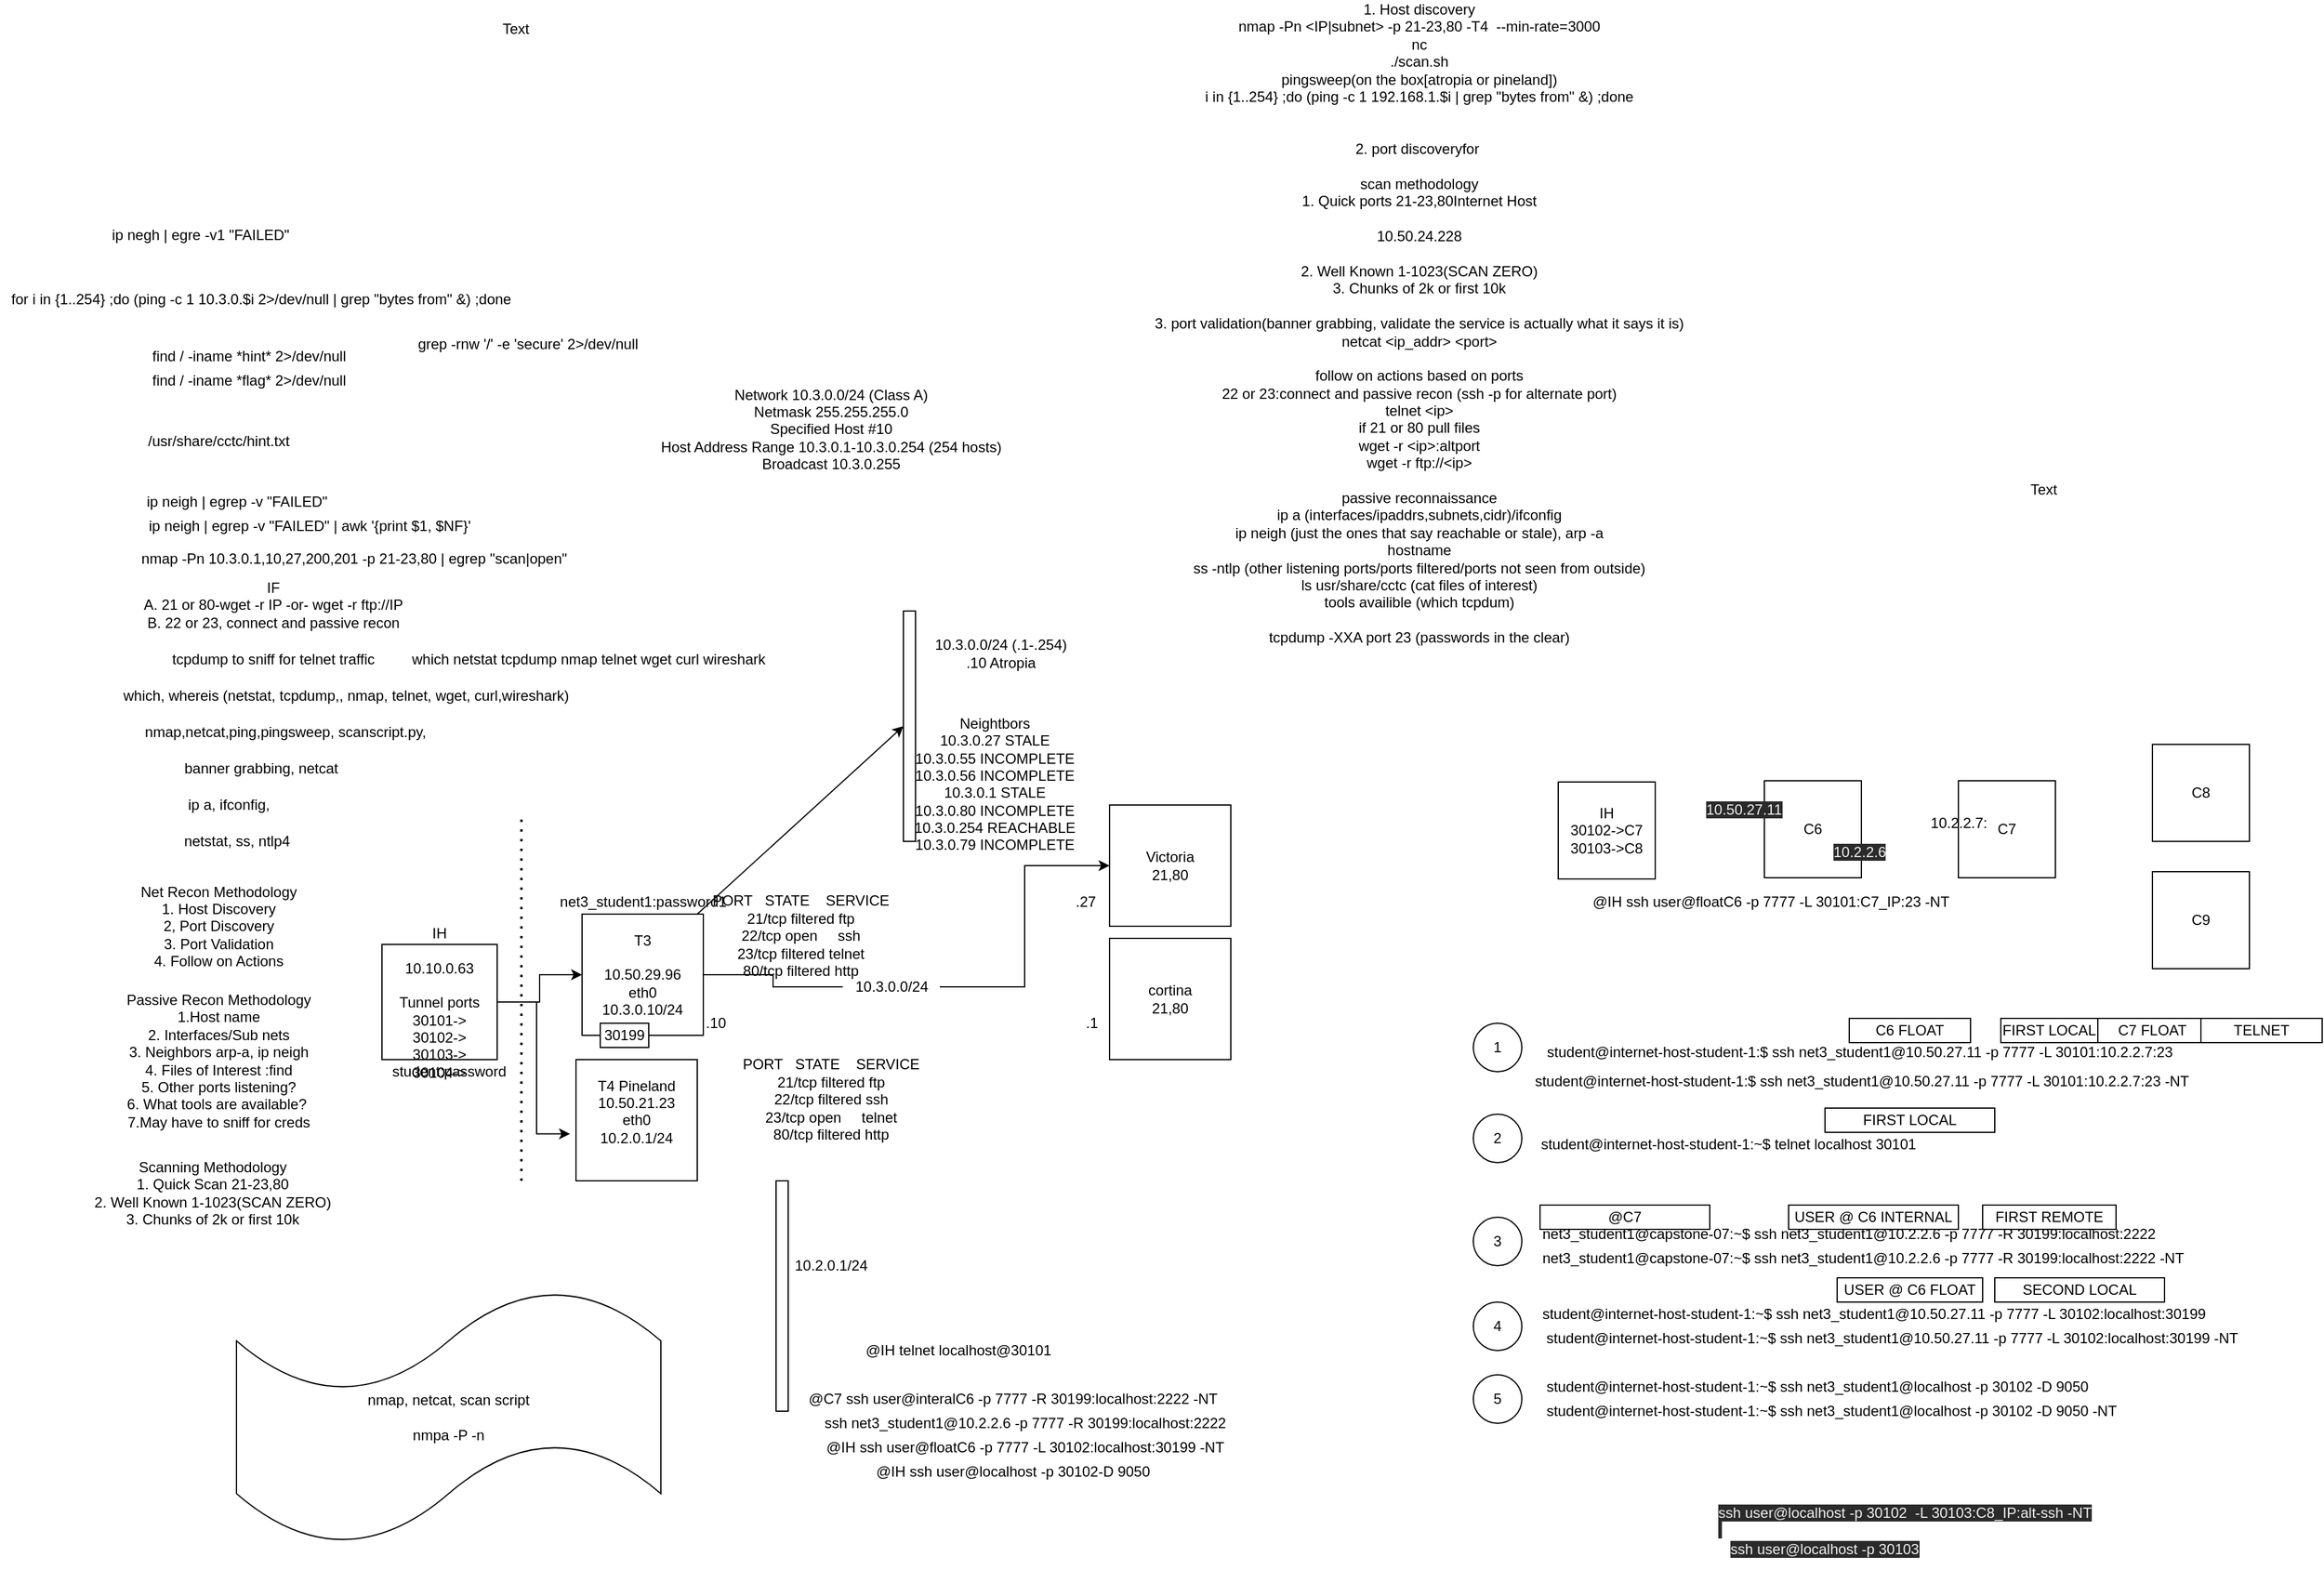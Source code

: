 <mxfile version="20.0.3" type="device"><diagram id="bmUHw3nKMOYOGMbd3wT-" name="Page-1"><mxGraphModel dx="2594" dy="1933" grid="1" gridSize="10" guides="1" tooltips="1" connect="1" arrows="1" fold="1" page="0" pageScale="1" pageWidth="1100" pageHeight="1700" math="0" shadow="0"><root><mxCell id="0"/><mxCell id="1" parent="0"/><mxCell id="QZCr-iYlZ5OCW11AAooJ-4" value="" style="edgeStyle=orthogonalEdgeStyle;rounded=0;orthogonalLoop=1;jettySize=auto;html=1;" parent="1" source="QZCr-iYlZ5OCW11AAooJ-2" target="QZCr-iYlZ5OCW11AAooJ-3" edge="1"><mxGeometry relative="1" as="geometry"/></mxCell><mxCell id="QZCr-iYlZ5OCW11AAooJ-13" style="edgeStyle=orthogonalEdgeStyle;rounded=0;orthogonalLoop=1;jettySize=auto;html=1;entryX=-0.05;entryY=0.613;entryDx=0;entryDy=0;entryPerimeter=0;" parent="1" source="QZCr-iYlZ5OCW11AAooJ-2" target="QZCr-iYlZ5OCW11AAooJ-9" edge="1"><mxGeometry relative="1" as="geometry"/></mxCell><mxCell id="QZCr-iYlZ5OCW11AAooJ-2" value="IH&lt;br&gt;&lt;br&gt;10.10.0.63&lt;br&gt;&lt;br&gt;Tunnel ports&lt;br&gt;30101-&amp;gt;&lt;br&gt;30102-&amp;gt;&lt;br&gt;30103-&amp;gt;&lt;br&gt;30104-&amp;gt;&lt;br&gt;" style="whiteSpace=wrap;html=1;aspect=fixed;" parent="1" vertex="1"><mxGeometry x="-630" y="-205" width="95" height="95" as="geometry"/></mxCell><mxCell id="QZCr-iYlZ5OCW11AAooJ-47" value="" style="edgeStyle=orthogonalEdgeStyle;rounded=0;orthogonalLoop=1;jettySize=auto;html=1;entryX=0;entryY=0.5;entryDx=0;entryDy=0;startArrow=none;" parent="1" source="QZCr-iYlZ5OCW11AAooJ-62" target="QZCr-iYlZ5OCW11AAooJ-44" edge="1"><mxGeometry relative="1" as="geometry"/></mxCell><mxCell id="QZCr-iYlZ5OCW11AAooJ-3" value="T3&lt;br&gt;&lt;br&gt;10.50.29.96&lt;br&gt;eth0&lt;br&gt;10.3.0.10/24" style="whiteSpace=wrap;html=1;aspect=fixed;" parent="1" vertex="1"><mxGeometry x="-465" y="-230" width="100" height="100" as="geometry"/></mxCell><mxCell id="QZCr-iYlZ5OCW11AAooJ-9" value="T4 Pineland&lt;br&gt;10.50.21.23&lt;br&gt;eth0&lt;br&gt;&lt;span style=&quot;&quot;&gt;&amp;nbsp;10.2.0.1/24&amp;nbsp;&lt;/span&gt;&lt;br&gt;&lt;span style=&quot;color: rgba(0, 0, 0, 0); font-family: monospace; font-size: 0px; text-align: start;&quot;&gt;%3CmxGraphModel%3E%3Croot%3E%3CmxCell%20id%3D%220%22%2F%3E%3CmxCell%20id%3D%221%22%20parent%3D%220%22%2F%3E%3CmxCell%20id%3D%222%22%20value%3D%22%22%20style%3D%22rounded%3D0%3BwhiteSpace%3Dwrap%3Bhtml%3D1%3Brotation%3D-90%3B%22%20vertex%3D%221%22%20parent%3D%221%22%3E%3CmxGeometry%20x%3D%22-290%22%20y%3D%22-390%22%20width%3D%22190%22%20height%3D%2210%22%20as%3D%22geometry%22%2F%3E%3C%2FmxCell%3E%3C%2Froot%3E%3C%2FmxGraphModel%3E&lt;/span&gt;" style="whiteSpace=wrap;html=1;aspect=fixed;" parent="1" vertex="1"><mxGeometry x="-470" y="-110" width="100" height="100" as="geometry"/></mxCell><mxCell id="QZCr-iYlZ5OCW11AAooJ-14" value="student:password" style="text;html=1;align=center;verticalAlign=middle;resizable=0;points=[];autosize=1;strokeColor=none;fillColor=none;" parent="1" vertex="1"><mxGeometry x="-630" y="-110" width="110" height="20" as="geometry"/></mxCell><mxCell id="QZCr-iYlZ5OCW11AAooJ-15" value="net3_student1:password1" style="text;html=1;align=center;verticalAlign=middle;resizable=0;points=[];autosize=1;strokeColor=none;fillColor=none;" parent="1" vertex="1"><mxGeometry x="-490" y="-250" width="150" height="20" as="geometry"/></mxCell><mxCell id="QZCr-iYlZ5OCW11AAooJ-16" value="" style="endArrow=none;dashed=1;html=1;dashPattern=1 3;strokeWidth=2;rounded=0;" parent="1" edge="1"><mxGeometry width="50" height="50" relative="1" as="geometry"><mxPoint x="-515" y="-10" as="sourcePoint"/><mxPoint x="-515" y="-310" as="targetPoint"/></mxGeometry></mxCell><mxCell id="QZCr-iYlZ5OCW11AAooJ-17" value="Net Recon Methodology&lt;br&gt;1. Host Discovery&lt;br&gt;2, Port Discovery&lt;br&gt;3. Port Validation&lt;br&gt;4. Follow on Actions" style="text;html=1;align=center;verticalAlign=middle;resizable=0;points=[];autosize=1;strokeColor=none;fillColor=none;rotation=0;" parent="1" vertex="1"><mxGeometry x="-835" y="-260" width="140" height="80" as="geometry"/></mxCell><mxCell id="QZCr-iYlZ5OCW11AAooJ-18" value="nmap,netcat,ping,pingsweep, scanscript.py," style="text;html=1;align=center;verticalAlign=middle;resizable=0;points=[];autosize=1;strokeColor=none;fillColor=none;" parent="1" vertex="1"><mxGeometry x="-835" y="-390" width="250" height="20" as="geometry"/></mxCell><mxCell id="QZCr-iYlZ5OCW11AAooJ-20" value="banner grabbing, netcat" style="text;html=1;align=center;verticalAlign=middle;resizable=0;points=[];autosize=1;strokeColor=none;fillColor=none;" parent="1" vertex="1"><mxGeometry x="-800" y="-360" width="140" height="20" as="geometry"/></mxCell><mxCell id="QZCr-iYlZ5OCW11AAooJ-21" value="IF&lt;br&gt;A. 21 or 80-wget -r IP -or- wget -r ftp://IP&lt;br&gt;B. 22 or 23, connect and passive recon" style="text;html=1;align=center;verticalAlign=middle;resizable=0;points=[];autosize=1;strokeColor=none;fillColor=none;" parent="1" vertex="1"><mxGeometry x="-835" y="-510" width="230" height="50" as="geometry"/></mxCell><mxCell id="QZCr-iYlZ5OCW11AAooJ-22" value="Passive Recon Methodology&lt;br&gt;1.Host name&lt;br&gt;2. Interfaces/Sub nets&lt;br&gt;3. Neighbors arp-a, ip neigh&lt;br&gt;4. Files of Interest :find&lt;br&gt;5. Other ports listening?&lt;br&gt;6. What tools are available?&amp;nbsp;&lt;br&gt;7.May have to sniff for creds" style="text;html=1;align=center;verticalAlign=middle;resizable=0;points=[];autosize=1;strokeColor=none;fillColor=none;" parent="1" vertex="1"><mxGeometry x="-850" y="-169" width="170" height="120" as="geometry"/></mxCell><mxCell id="QZCr-iYlZ5OCW11AAooJ-23" value="ip a, ifconfig,&amp;nbsp;" style="text;html=1;align=center;verticalAlign=middle;resizable=0;points=[];autosize=1;strokeColor=none;fillColor=none;" parent="1" vertex="1"><mxGeometry x="-800" y="-330" width="90" height="20" as="geometry"/></mxCell><mxCell id="QZCr-iYlZ5OCW11AAooJ-24" value="netstat, ss, ntlp4" style="text;html=1;align=center;verticalAlign=middle;resizable=0;points=[];autosize=1;strokeColor=none;fillColor=none;" parent="1" vertex="1"><mxGeometry x="-800" y="-300" width="100" height="20" as="geometry"/></mxCell><mxCell id="QZCr-iYlZ5OCW11AAooJ-25" value="which, whereis (netstat, tcpdump,, nmap, telnet, wget, curl,wireshark)" style="text;html=1;align=center;verticalAlign=middle;resizable=0;points=[];autosize=1;strokeColor=none;fillColor=none;" parent="1" vertex="1"><mxGeometry x="-850" y="-420" width="380" height="20" as="geometry"/></mxCell><mxCell id="QZCr-iYlZ5OCW11AAooJ-26" value="tcpdump to sniff for telnet traffic" style="text;html=1;align=center;verticalAlign=middle;resizable=0;points=[];autosize=1;strokeColor=none;fillColor=none;" parent="1" vertex="1"><mxGeometry x="-810" y="-450" width="180" height="20" as="geometry"/></mxCell><mxCell id="QZCr-iYlZ5OCW11AAooJ-27" value="Scanning Methodology&lt;br&gt;1. Quick Scan 21-23,80&lt;br&gt;2. Well Known 1-1023(SCAN ZERO)&lt;br&gt;3. Chunks of 2k or first 10k" style="text;html=1;align=center;verticalAlign=middle;resizable=0;points=[];autosize=1;strokeColor=none;fillColor=none;" parent="1" vertex="1"><mxGeometry x="-875" y="-30" width="210" height="60" as="geometry"/></mxCell><mxCell id="QZCr-iYlZ5OCW11AAooJ-28" value="Text" style="text;html=1;align=center;verticalAlign=middle;resizable=0;points=[];autosize=1;strokeColor=none;fillColor=none;" parent="1" vertex="1"><mxGeometry x="720" y="-590" width="40" height="20" as="geometry"/></mxCell><mxCell id="QZCr-iYlZ5OCW11AAooJ-29" value="&lt;div&gt;PORT&amp;nbsp; &amp;nbsp;STATE&amp;nbsp; &amp;nbsp; SERVICE&lt;/div&gt;&lt;div&gt;21/tcp filtered ftp&lt;/div&gt;&lt;div&gt;22/tcp open&amp;nbsp; &amp;nbsp; &amp;nbsp;ssh&lt;/div&gt;&lt;div&gt;23/tcp filtered telnet&lt;/div&gt;&lt;div&gt;80/tcp filtered http&lt;/div&gt;&lt;div&gt;&lt;br&gt;&lt;/div&gt;" style="text;html=1;align=center;verticalAlign=middle;resizable=0;points=[];autosize=1;strokeColor=none;fillColor=none;" parent="1" vertex="1"><mxGeometry x="-365" y="-250" width="160" height="90" as="geometry"/></mxCell><mxCell id="QZCr-iYlZ5OCW11AAooJ-30" value="&lt;div&gt;PORT&amp;nbsp; &amp;nbsp;STATE&amp;nbsp; &amp;nbsp; SERVICE&lt;/div&gt;&lt;div&gt;21/tcp filtered ftp&lt;/div&gt;&lt;div&gt;22/tcp filtered ssh&lt;/div&gt;&lt;div&gt;23/tcp open&amp;nbsp; &amp;nbsp; &amp;nbsp;telnet&lt;/div&gt;&lt;div&gt;80/tcp filtered http&lt;/div&gt;&lt;div&gt;&lt;br&gt;&lt;/div&gt;" style="text;html=1;align=center;verticalAlign=middle;resizable=0;points=[];autosize=1;strokeColor=none;fillColor=none;" parent="1" vertex="1"><mxGeometry x="-340" y="-115" width="160" height="90" as="geometry"/></mxCell><mxCell id="QZCr-iYlZ5OCW11AAooJ-31" value="&lt;div&gt;Network&lt;span style=&quot;&quot;&gt;&#9;&lt;/span&gt;10.3.0.0/24 (Class A)&lt;/div&gt;&lt;div&gt;Netmask&lt;span style=&quot;&quot;&gt;&#9;&lt;/span&gt;255.255.255.0&lt;/div&gt;&lt;div&gt;Specified&lt;span style=&quot;&quot;&gt;&#9;&lt;/span&gt;Host #10&lt;/div&gt;&lt;div&gt;Host Address Range&lt;span style=&quot;&quot;&gt;&#9;&lt;/span&gt;10.3.0.1-10.3.0.254 (254 hosts)&lt;/div&gt;&lt;div&gt;Broadcast&lt;span style=&quot;&quot;&gt;&#9;&lt;/span&gt;10.3.0.255&lt;/div&gt;" style="text;html=1;align=center;verticalAlign=middle;resizable=0;points=[];autosize=1;strokeColor=none;fillColor=none;" parent="1" vertex="1"><mxGeometry x="-410" y="-670" width="300" height="80" as="geometry"/></mxCell><mxCell id="QZCr-iYlZ5OCW11AAooJ-32" value="10.3.0.0/24 (.1-.254)&lt;br&gt;.10 Atropia" style="text;html=1;align=center;verticalAlign=middle;resizable=0;points=[];autosize=1;strokeColor=none;fillColor=none;" parent="1" vertex="1"><mxGeometry x="-180" y="-460" width="120" height="30" as="geometry"/></mxCell><mxCell id="QZCr-iYlZ5OCW11AAooJ-33" value="" style="rounded=0;whiteSpace=wrap;html=1;rotation=-90;" parent="1" vertex="1"><mxGeometry x="-290" y="-390" width="190" height="10" as="geometry"/></mxCell><mxCell id="QZCr-iYlZ5OCW11AAooJ-35" value="" style="endArrow=classic;html=1;rounded=0;entryX=0.5;entryY=0;entryDx=0;entryDy=0;" parent="1" target="QZCr-iYlZ5OCW11AAooJ-33" edge="1"><mxGeometry width="50" height="50" relative="1" as="geometry"><mxPoint x="-370" y="-230" as="sourcePoint"/><mxPoint x="-320" y="-280" as="targetPoint"/></mxGeometry></mxCell><mxCell id="QZCr-iYlZ5OCW11AAooJ-36" value="ip neigh | egrep -v &quot;FAILED&quot;" style="text;html=1;align=center;verticalAlign=middle;resizable=0;points=[];autosize=1;strokeColor=none;fillColor=none;" parent="1" vertex="1"><mxGeometry x="-830" y="-580" width="160" height="20" as="geometry"/></mxCell><mxCell id="QZCr-iYlZ5OCW11AAooJ-37" value="ip neigh | egrep -v &quot;FAILED&quot; | awk '{print $1, $NF}'" style="text;html=1;align=center;verticalAlign=middle;resizable=0;points=[];autosize=1;strokeColor=none;fillColor=none;" parent="1" vertex="1"><mxGeometry x="-830" y="-560" width="280" height="20" as="geometry"/></mxCell><mxCell id="QZCr-iYlZ5OCW11AAooJ-38" value="&lt;div&gt;Neightbors&lt;/div&gt;&lt;div&gt;10.3.0.27 STALE&lt;/div&gt;&lt;div&gt;10.3.0.55 INCOMPLETE&lt;/div&gt;&lt;div&gt;10.3.0.56 INCOMPLETE&lt;/div&gt;&lt;div&gt;10.3.0.1 STALE&lt;/div&gt;&lt;div&gt;10.3.0.80 INCOMPLETE&lt;/div&gt;&lt;div&gt;10.3.0.254 REACHABLE&lt;/div&gt;&lt;div&gt;10.3.0.79 INCOMPLETE&lt;/div&gt;&lt;div&gt;&lt;br&gt;&lt;/div&gt;" style="text;html=1;align=center;verticalAlign=middle;resizable=0;points=[];autosize=1;strokeColor=none;fillColor=none;" parent="1" vertex="1"><mxGeometry x="-200" y="-395" width="150" height="130" as="geometry"/></mxCell><mxCell id="QZCr-iYlZ5OCW11AAooJ-39" value="/usr/share/cctc/hint.txt" style="text;html=1;align=center;verticalAlign=middle;resizable=0;points=[];autosize=1;strokeColor=none;fillColor=none;" parent="1" vertex="1"><mxGeometry x="-830" y="-630" width="130" height="20" as="geometry"/></mxCell><mxCell id="QZCr-iYlZ5OCW11AAooJ-40" value="find / -iname *hint* 2&amp;gt;/dev/null" style="text;html=1;align=center;verticalAlign=middle;resizable=0;points=[];autosize=1;strokeColor=none;fillColor=none;" parent="1" vertex="1"><mxGeometry x="-830" y="-700" width="180" height="20" as="geometry"/></mxCell><mxCell id="QZCr-iYlZ5OCW11AAooJ-41" value="find / -iname *flag* 2&amp;gt;/dev/null" style="text;html=1;align=center;verticalAlign=middle;resizable=0;points=[];autosize=1;strokeColor=none;fillColor=none;" parent="1" vertex="1"><mxGeometry x="-830" y="-680" width="180" height="20" as="geometry"/></mxCell><mxCell id="QZCr-iYlZ5OCW11AAooJ-43" value="cortina&lt;br&gt;21,80" style="whiteSpace=wrap;html=1;aspect=fixed;" parent="1" vertex="1"><mxGeometry x="-30" y="-210" width="100" height="100" as="geometry"/></mxCell><mxCell id="QZCr-iYlZ5OCW11AAooJ-44" value="Victoria&lt;br&gt;21,80" style="whiteSpace=wrap;html=1;aspect=fixed;" parent="1" vertex="1"><mxGeometry x="-30" y="-320" width="100" height="100" as="geometry"/></mxCell><mxCell id="QZCr-iYlZ5OCW11AAooJ-52" value="&lt;div&gt;for i in {1..254} ;do (ping -c 1 10.3.0.$i 2&amp;gt;/dev/null | grep &quot;bytes from&quot; &amp;amp;) ;done&lt;/div&gt;&lt;div&gt;&lt;br&gt;&lt;/div&gt;" style="text;html=1;align=center;verticalAlign=middle;resizable=0;points=[];autosize=1;strokeColor=none;fillColor=none;" parent="1" vertex="1"><mxGeometry x="-945" y="-745" width="430" height="30" as="geometry"/></mxCell><mxCell id="QZCr-iYlZ5OCW11AAooJ-53" value="ip negh | egre -v1 &quot;FAILED&quot;" style="text;html=1;align=center;verticalAlign=middle;resizable=0;points=[];autosize=1;strokeColor=none;fillColor=none;" parent="1" vertex="1"><mxGeometry x="-860" y="-800" width="160" height="20" as="geometry"/></mxCell><mxCell id="QZCr-iYlZ5OCW11AAooJ-54" value="&amp;nbsp;nmap -Pn 10.3.0.1,10,27,200,201 -p 21-23,80 | egrep &quot;scan|open&quot;" style="text;html=1;align=center;verticalAlign=middle;resizable=0;points=[];autosize=1;strokeColor=none;fillColor=none;" parent="1" vertex="1"><mxGeometry x="-840" y="-533" width="370" height="20" as="geometry"/></mxCell><mxCell id="QZCr-iYlZ5OCW11AAooJ-55" value=".27" style="text;html=1;align=center;verticalAlign=middle;resizable=0;points=[];autosize=1;strokeColor=none;fillColor=none;" parent="1" vertex="1"><mxGeometry x="-65" y="-250" width="30" height="20" as="geometry"/></mxCell><mxCell id="QZCr-iYlZ5OCW11AAooJ-58" value=".1" style="text;html=1;align=center;verticalAlign=middle;resizable=0;points=[];autosize=1;strokeColor=none;fillColor=none;" parent="1" vertex="1"><mxGeometry x="-60" y="-150" width="30" height="20" as="geometry"/></mxCell><mxCell id="QZCr-iYlZ5OCW11AAooJ-61" value=".10" style="text;html=1;align=center;verticalAlign=middle;resizable=0;points=[];autosize=1;strokeColor=none;fillColor=none;" parent="1" vertex="1"><mxGeometry x="-370" y="-150" width="30" height="20" as="geometry"/></mxCell><mxCell id="QZCr-iYlZ5OCW11AAooJ-62" value="10.3.0.0/24" style="text;html=1;align=center;verticalAlign=middle;resizable=0;points=[];autosize=1;strokeColor=none;fillColor=none;" parent="1" vertex="1"><mxGeometry x="-250" y="-180" width="80" height="20" as="geometry"/></mxCell><mxCell id="QZCr-iYlZ5OCW11AAooJ-63" value="" style="edgeStyle=orthogonalEdgeStyle;rounded=0;orthogonalLoop=1;jettySize=auto;html=1;entryX=0;entryY=0.5;entryDx=0;entryDy=0;endArrow=none;" parent="1" source="QZCr-iYlZ5OCW11AAooJ-3" target="QZCr-iYlZ5OCW11AAooJ-62" edge="1"><mxGeometry relative="1" as="geometry"><mxPoint x="-365" y="-180" as="sourcePoint"/><mxPoint x="-30" y="-270" as="targetPoint"/></mxGeometry></mxCell><mxCell id="QZCr-iYlZ5OCW11AAooJ-65" value="&amp;nbsp;10.2.0.1/24&amp;nbsp;" style="text;html=1;align=center;verticalAlign=middle;resizable=0;points=[];autosize=1;strokeColor=none;fillColor=none;" parent="1" vertex="1"><mxGeometry x="-300" y="50" width="80" height="20" as="geometry"/></mxCell><mxCell id="QZCr-iYlZ5OCW11AAooJ-66" value="" style="rounded=0;whiteSpace=wrap;html=1;rotation=-90;" parent="1" vertex="1"><mxGeometry x="-395" y="80" width="190" height="10" as="geometry"/></mxCell><mxCell id="QZCr-iYlZ5OCW11AAooJ-68" value="30199" style="whiteSpace=wrap;html=1;" parent="1" vertex="1"><mxGeometry x="-450" y="-140" width="40" height="20" as="geometry"/></mxCell><mxCell id="Li02n5UGQ-ap5fkbFxe3-1" value="nmap, netcat, scan script&lt;br&gt;&lt;br&gt;nmpa -P -n" style="shape=tape;whiteSpace=wrap;html=1;" parent="1" vertex="1"><mxGeometry x="-750" y="80" width="350" height="210" as="geometry"/></mxCell><mxCell id="Li02n5UGQ-ap5fkbFxe3-2" value="&lt;div&gt;1. Host discovery&lt;/div&gt;&lt;div&gt;nmap -Pn &amp;lt;IP|subnet&amp;gt; -p 21-23,80 -T4&amp;nbsp; --min-rate=3000&lt;/div&gt;&lt;div&gt;nc&lt;/div&gt;&lt;div&gt;./scan.sh&lt;/div&gt;&lt;div&gt;pingsweep(on the box[atropia or pineland])&lt;/div&gt;&lt;div&gt;i in {1..254} ;do (ping -c 1 192.168.1.$i | grep &quot;bytes from&quot; &amp;amp;) ;done&lt;/div&gt;&lt;div&gt;&lt;br&gt;&lt;/div&gt;&lt;div&gt;&lt;br&gt;&lt;/div&gt;&lt;div&gt;2. port discoveryfor&amp;nbsp;&lt;/div&gt;&lt;div&gt;&lt;br&gt;&lt;/div&gt;&lt;div&gt;scan methodology&lt;/div&gt;&lt;div&gt;1. Quick ports 21-23,80Internet Host&lt;/div&gt;&lt;div&gt;&lt;br&gt;&lt;/div&gt;&lt;div&gt;10.50.24.228&lt;/div&gt;&lt;div&gt;&lt;br&gt;&lt;/div&gt;&lt;div&gt;2. Well Known 1-1023(SCAN ZERO)&lt;/div&gt;&lt;div&gt;3. Chunks of 2k or first 10k&lt;/div&gt;&lt;div&gt;&lt;br&gt;&lt;/div&gt;&lt;div&gt;3. port validation(banner grabbing, validate the service is actually what it says it is)&lt;/div&gt;&lt;div&gt;netcat &amp;lt;ip_addr&amp;gt; &amp;lt;port&amp;gt;&lt;/div&gt;&lt;div&gt;&lt;br&gt;&lt;/div&gt;&lt;div&gt;follow on actions based on ports&lt;/div&gt;&lt;div&gt;22 or 23:connect and passive recon (ssh -p for alternate port)&lt;/div&gt;&lt;div&gt;telnet &amp;lt;ip&amp;gt;&lt;/div&gt;&lt;div&gt;if 21 or 80 pull files&lt;/div&gt;&lt;div&gt;wget -r &amp;lt;ip&amp;gt;:altport&lt;/div&gt;&lt;div&gt;wget -r ftp://&amp;lt;ip&amp;gt;&lt;/div&gt;&lt;div&gt;&lt;br&gt;&lt;/div&gt;&lt;div&gt;passive reconnaissance&lt;/div&gt;&lt;div&gt;ip a (interfaces/ipaddrs,subnets,cidr)/ifconfig&lt;/div&gt;&lt;div&gt;ip neigh (just the ones that say reachable or stale), arp -a&lt;/div&gt;&lt;div&gt;hostname&lt;/div&gt;&lt;div&gt;ss -ntlp (other listening ports/ports filtered/ports not seen from outside)&lt;/div&gt;&lt;div&gt;ls usr/share/cctc (cat files of interest)&lt;/div&gt;&lt;div&gt;tools availible (which tcpdum)&lt;/div&gt;&lt;div&gt;&lt;br&gt;&lt;/div&gt;&lt;div&gt;tcpdump -XXA port 23 (passwords in the clear)&lt;/div&gt;&lt;div&gt;&lt;br&gt;&lt;/div&gt;" style="text;html=1;align=center;verticalAlign=middle;resizable=0;points=[];autosize=1;strokeColor=none;fillColor=none;" parent="1" vertex="1"><mxGeometry y="-980" width="450" height="540" as="geometry"/></mxCell><mxCell id="Li02n5UGQ-ap5fkbFxe3-3" value="which netstat tcpdump nmap telnet wget curl wireshark" style="text;html=1;align=center;verticalAlign=middle;resizable=0;points=[];autosize=1;strokeColor=none;fillColor=none;" parent="1" vertex="1"><mxGeometry x="-615" y="-450" width="310" height="20" as="geometry"/></mxCell><mxCell id="Li02n5UGQ-ap5fkbFxe3-4" value="Text" style="text;html=1;align=center;verticalAlign=middle;resizable=0;points=[];autosize=1;strokeColor=none;fillColor=none;" parent="1" vertex="1"><mxGeometry x="-540" y="-970" width="40" height="20" as="geometry"/></mxCell><mxCell id="Li02n5UGQ-ap5fkbFxe3-5" value="IH&lt;br&gt;30102-&amp;gt;C7&lt;br&gt;30103-&amp;gt;C8" style="whiteSpace=wrap;html=1;aspect=fixed;" parent="1" vertex="1"><mxGeometry x="340" y="-339" width="80" height="80" as="geometry"/></mxCell><mxCell id="Li02n5UGQ-ap5fkbFxe3-6" value="C6" style="whiteSpace=wrap;html=1;aspect=fixed;" parent="1" vertex="1"><mxGeometry x="510" y="-340" width="80" height="80" as="geometry"/></mxCell><mxCell id="Li02n5UGQ-ap5fkbFxe3-7" value="C7" style="whiteSpace=wrap;html=1;aspect=fixed;" parent="1" vertex="1"><mxGeometry x="670" y="-340" width="80" height="80" as="geometry"/></mxCell><mxCell id="Li02n5UGQ-ap5fkbFxe3-8" value="@IH ssh user@floatC6 -p 7777 -L 30101:C7_IP:23 -NT" style="text;html=1;align=center;verticalAlign=middle;resizable=0;points=[];autosize=1;strokeColor=none;fillColor=none;" parent="1" vertex="1"><mxGeometry x="360" y="-250" width="310" height="20" as="geometry"/></mxCell><mxCell id="Li02n5UGQ-ap5fkbFxe3-10" value="@IH telnet localhost@30101" style="text;html=1;align=center;verticalAlign=middle;resizable=0;points=[];autosize=1;strokeColor=none;fillColor=none;" parent="1" vertex="1"><mxGeometry x="-240" y="120" width="170" height="20" as="geometry"/></mxCell><mxCell id="Li02n5UGQ-ap5fkbFxe3-11" value="@C7 ssh user@interalC6 -p 7777 -R 30199:localhost:2222 -NT" style="text;html=1;align=center;verticalAlign=middle;resizable=0;points=[];autosize=1;strokeColor=none;fillColor=none;" parent="1" vertex="1"><mxGeometry x="-285" y="160" width="350" height="20" as="geometry"/></mxCell><mxCell id="Li02n5UGQ-ap5fkbFxe3-12" value="@IH ssh user@floatC6 -p 7777 -L 30102:localhost:30199 -NT" style="text;html=1;align=center;verticalAlign=middle;resizable=0;points=[];autosize=1;strokeColor=none;fillColor=none;" parent="1" vertex="1"><mxGeometry x="-270" y="200" width="340" height="20" as="geometry"/></mxCell><mxCell id="Li02n5UGQ-ap5fkbFxe3-13" value="@IH ssh user@localhost -p 30102-D 9050" style="text;html=1;align=center;verticalAlign=middle;resizable=0;points=[];autosize=1;strokeColor=none;fillColor=none;" parent="1" vertex="1"><mxGeometry x="-230" y="220" width="240" height="20" as="geometry"/></mxCell><mxCell id="Li02n5UGQ-ap5fkbFxe3-14" value="&lt;div&gt;student@internet-host-student-1:$ ssh net3_student1@10.50.27.11 -p 7777 -L 30101:10.2.2.7:23&amp;nbsp;&lt;/div&gt;&lt;div&gt;&lt;br&gt;&lt;/div&gt;" style="text;html=1;align=center;verticalAlign=middle;resizable=0;points=[];autosize=1;strokeColor=none;fillColor=none;" parent="1" vertex="1"><mxGeometry x="325" y="-124" width="530" height="30" as="geometry"/></mxCell><mxCell id="Li02n5UGQ-ap5fkbFxe3-15" value="10.2.2.7:" style="text;html=1;align=center;verticalAlign=middle;resizable=0;points=[];autosize=1;strokeColor=none;fillColor=none;" parent="1" vertex="1"><mxGeometry x="640" y="-315" width="60" height="20" as="geometry"/></mxCell><mxCell id="Li02n5UGQ-ap5fkbFxe3-16" value="&lt;span style=&quot;color: rgb(240, 240, 240); font-family: Helvetica; font-size: 12px; font-style: normal; font-variant-ligatures: normal; font-variant-caps: normal; font-weight: 400; letter-spacing: normal; orphans: 2; text-align: center; text-indent: 0px; text-transform: none; widows: 2; word-spacing: 0px; -webkit-text-stroke-width: 0px; background-color: rgb(42, 42, 42); text-decoration-thickness: initial; text-decoration-style: initial; text-decoration-color: initial; float: none; display: inline !important;&quot;&gt;10.50.27.11&lt;/span&gt;" style="text;whiteSpace=wrap;html=1;" parent="1" vertex="1"><mxGeometry x="460" y="-330" width="90" height="30" as="geometry"/></mxCell><mxCell id="Li02n5UGQ-ap5fkbFxe3-17" value="student@internet-host-student-1:~$ telnet localhost 30101" style="text;html=1;align=center;verticalAlign=middle;resizable=0;points=[];autosize=1;strokeColor=none;fillColor=none;" parent="1" vertex="1"><mxGeometry x="320" y="-50" width="320" height="20" as="geometry"/></mxCell><mxCell id="Li02n5UGQ-ap5fkbFxe3-18" value="ssh net3_student1@10.2.2.6 -p 7777 -R 30199:localhost:2222" style="text;html=1;align=center;verticalAlign=middle;resizable=0;points=[];autosize=1;strokeColor=none;fillColor=none;" parent="1" vertex="1"><mxGeometry x="-275" y="180" width="350" height="20" as="geometry"/></mxCell><mxCell id="Li02n5UGQ-ap5fkbFxe3-19" value="&lt;span style=&quot;color: rgb(240, 240, 240); font-family: Helvetica; font-size: 12px; font-style: normal; font-variant-ligatures: normal; font-variant-caps: normal; font-weight: 400; letter-spacing: normal; orphans: 2; text-align: center; text-indent: 0px; text-transform: none; widows: 2; word-spacing: 0px; -webkit-text-stroke-width: 0px; background-color: rgb(42, 42, 42); text-decoration-thickness: initial; text-decoration-style: initial; text-decoration-color: initial; float: none; display: inline !important;&quot;&gt;10.2.2.6&lt;/span&gt;" style="text;whiteSpace=wrap;html=1;" parent="1" vertex="1"><mxGeometry x="565" y="-295" width="70" height="30" as="geometry"/></mxCell><mxCell id="Li02n5UGQ-ap5fkbFxe3-25" value="C8" style="whiteSpace=wrap;html=1;aspect=fixed;" parent="1" vertex="1"><mxGeometry x="830" y="-370" width="80" height="80" as="geometry"/></mxCell><mxCell id="Li02n5UGQ-ap5fkbFxe3-26" value="C9" style="whiteSpace=wrap;html=1;aspect=fixed;" parent="1" vertex="1"><mxGeometry x="830" y="-265" width="80" height="80" as="geometry"/></mxCell><mxCell id="Li02n5UGQ-ap5fkbFxe3-28" value="&lt;span style=&quot;color: rgb(240, 240, 240); font-family: Helvetica; font-size: 12px; font-style: normal; font-variant-ligatures: normal; font-variant-caps: normal; font-weight: 400; letter-spacing: normal; orphans: 2; text-align: center; text-indent: 0px; text-transform: none; widows: 2; word-spacing: 0px; -webkit-text-stroke-width: 0px; background-color: rgb(42, 42, 42); text-decoration-thickness: initial; text-decoration-style: initial; text-decoration-color: initial; float: none; display: inline !important;&quot;&gt;ssh user@localhost -p 30102&lt;span&gt;&amp;nbsp; -L 30103:C8_IP:alt-ssh -NT&lt;br&gt;&amp;nbsp;&lt;br&gt;&lt;/span&gt;&lt;/span&gt;" style="text;whiteSpace=wrap;html=1;" parent="1" vertex="1"><mxGeometry x="470" y="250" width="410" height="30" as="geometry"/></mxCell><mxCell id="Li02n5UGQ-ap5fkbFxe3-29" value="student@internet-host-student-1:~$ ssh net3_student1@localhost -p 30102 -D 9050 -NT" style="text;html=1;align=center;verticalAlign=middle;resizable=0;points=[];autosize=1;strokeColor=none;fillColor=none;" parent="1" vertex="1"><mxGeometry x="320" y="170" width="490" height="20" as="geometry"/></mxCell><mxCell id="Li02n5UGQ-ap5fkbFxe3-31" value="student@internet-host-student-1:~$ ssh net3_student1@10.50.27.11 -p 7777 -L 30102:localhost:30199" style="text;html=1;align=center;verticalAlign=middle;resizable=0;points=[];autosize=1;strokeColor=none;fillColor=none;" parent="1" vertex="1"><mxGeometry x="320" y="90" width="560" height="20" as="geometry"/></mxCell><mxCell id="Li02n5UGQ-ap5fkbFxe3-32" value="student@internet-host-student-1:~$ ssh net3_student1@localhost -p 30102 -D 9050&amp;nbsp;" style="text;html=1;align=center;verticalAlign=middle;resizable=0;points=[];autosize=1;strokeColor=none;fillColor=none;" parent="1" vertex="1"><mxGeometry x="320" y="150" width="470" height="20" as="geometry"/></mxCell><mxCell id="Li02n5UGQ-ap5fkbFxe3-33" value="student@internet-host-student-1:~$ ssh net3_student1@10.50.27.11 -p 7777 -L 30102:localhost:30199 -NT" style="text;html=1;align=center;verticalAlign=middle;resizable=0;points=[];autosize=1;strokeColor=none;fillColor=none;" parent="1" vertex="1"><mxGeometry x="320" y="110" width="590" height="20" as="geometry"/></mxCell><mxCell id="Li02n5UGQ-ap5fkbFxe3-34" value="USER @ C6 FLOAT" style="whiteSpace=wrap;html=1;" parent="1" vertex="1"><mxGeometry x="570" y="70" width="120" height="20" as="geometry"/></mxCell><mxCell id="Li02n5UGQ-ap5fkbFxe3-36" value="net3_student1@capstone-07:~$ ssh net3_student1@10.2.2.6 -p 7777 -R 30199:localhost:2222" style="text;whiteSpace=wrap;html=1;" parent="1" vertex="1"><mxGeometry x="325" y="20" width="530" height="30" as="geometry"/></mxCell><mxCell id="Li02n5UGQ-ap5fkbFxe3-37" value="@C7" style="whiteSpace=wrap;html=1;" parent="1" vertex="1"><mxGeometry x="325" y="10" width="140" height="20" as="geometry"/></mxCell><mxCell id="Li02n5UGQ-ap5fkbFxe3-38" value="USER @ C6 INTERNAL" style="whiteSpace=wrap;html=1;" parent="1" vertex="1"><mxGeometry x="530" y="10" width="140" height="20" as="geometry"/></mxCell><mxCell id="Li02n5UGQ-ap5fkbFxe3-39" value="net3_student1@capstone-07:~$ ssh net3_student1@10.2.2.6 -p 7777 -R 30199:localhost:2222 -NT" style="text;whiteSpace=wrap;html=1;" parent="1" vertex="1"><mxGeometry x="325" y="40" width="545" height="30" as="geometry"/></mxCell><mxCell id="Li02n5UGQ-ap5fkbFxe3-40" value="FIRST LOCAL" style="whiteSpace=wrap;html=1;" parent="1" vertex="1"><mxGeometry x="560" y="-70" width="140" height="20" as="geometry"/></mxCell><mxCell id="Li02n5UGQ-ap5fkbFxe3-41" value="FIRST REMOTE" style="whiteSpace=wrap;html=1;" parent="1" vertex="1"><mxGeometry x="690" y="10" width="110" height="20" as="geometry"/></mxCell><mxCell id="Li02n5UGQ-ap5fkbFxe3-44" value="2" style="ellipse;whiteSpace=wrap;html=1;" parent="1" vertex="1"><mxGeometry x="270" y="-65" width="40" height="40" as="geometry"/></mxCell><mxCell id="Li02n5UGQ-ap5fkbFxe3-45" value="3&lt;span style=&quot;color: rgba(0, 0, 0, 0); font-family: monospace; font-size: 0px; text-align: start;&quot;&gt;%3CmxGraphModel%3E%3Croot%3E%3CmxCell%20id%3D%220%22%2F%3E%3CmxCell%20id%3D%221%22%20parent%3D%220%22%2F%3E%3CmxCell%20id%3D%222%22%20value%3D%222%22%20style%3D%22ellipse%3BwhiteSpace%3Dwrap%3Bhtml%3D1%3B%22%20vertex%3D%221%22%20parent%3D%221%22%3E%3CmxGeometry%20x%3D%22270%22%20y%3D%22-65%22%20width%3D%2240%22%20height%3D%2240%22%20as%3D%22geometry%22%2F%3E%3C%2FmxCell%3E%3C%2Froot%3E%3C%2FmxGraphModel%3E&lt;/span&gt;" style="ellipse;whiteSpace=wrap;html=1;" parent="1" vertex="1"><mxGeometry x="270" y="20" width="40" height="40" as="geometry"/></mxCell><mxCell id="Li02n5UGQ-ap5fkbFxe3-47" value="4" style="ellipse;whiteSpace=wrap;html=1;" parent="1" vertex="1"><mxGeometry x="270" y="90" width="40" height="40" as="geometry"/></mxCell><mxCell id="Li02n5UGQ-ap5fkbFxe3-49" value="5" style="ellipse;whiteSpace=wrap;html=1;" parent="1" vertex="1"><mxGeometry x="270" y="150" width="40" height="40" as="geometry"/></mxCell><mxCell id="Li02n5UGQ-ap5fkbFxe3-50" value="1" style="ellipse;whiteSpace=wrap;html=1;" parent="1" vertex="1"><mxGeometry x="270" y="-140" width="40" height="40" as="geometry"/></mxCell><mxCell id="Li02n5UGQ-ap5fkbFxe3-51" value="C6 FLOAT" style="whiteSpace=wrap;html=1;" parent="1" vertex="1"><mxGeometry x="580" y="-144" width="100" height="20" as="geometry"/></mxCell><mxCell id="Li02n5UGQ-ap5fkbFxe3-52" value="C7 FLOAT" style="whiteSpace=wrap;html=1;" parent="1" vertex="1"><mxGeometry x="780" y="-144" width="100" height="20" as="geometry"/></mxCell><mxCell id="Li02n5UGQ-ap5fkbFxe3-53" value="FIRST LOCAL" style="whiteSpace=wrap;html=1;" parent="1" vertex="1"><mxGeometry x="705" y="-144" width="80" height="20" as="geometry"/></mxCell><mxCell id="Li02n5UGQ-ap5fkbFxe3-55" value="TELNET" style="whiteSpace=wrap;html=1;" parent="1" vertex="1"><mxGeometry x="870" y="-144" width="100" height="20" as="geometry"/></mxCell><mxCell id="Li02n5UGQ-ap5fkbFxe3-56" value="&lt;div&gt;student@internet-host-student-1:$ ssh net3_student1@10.50.27.11 -p 7777 -L 30101:10.2.2.7:23 -NT&lt;/div&gt;&lt;div&gt;&lt;br&gt;&lt;/div&gt;" style="text;html=1;align=center;verticalAlign=middle;resizable=0;points=[];autosize=1;strokeColor=none;fillColor=none;" parent="1" vertex="1"><mxGeometry x="315" y="-100" width="550" height="30" as="geometry"/></mxCell><mxCell id="Li02n5UGQ-ap5fkbFxe3-57" value="SECOND LOCAL" style="whiteSpace=wrap;html=1;" parent="1" vertex="1"><mxGeometry x="700" y="70" width="140" height="20" as="geometry"/></mxCell><mxCell id="Li02n5UGQ-ap5fkbFxe3-58" value="&lt;span style=&quot;color: rgb(240, 240, 240); font-family: Helvetica; font-size: 12px; font-style: normal; font-variant-ligatures: normal; font-variant-caps: normal; font-weight: 400; letter-spacing: normal; orphans: 2; text-align: center; text-indent: 0px; text-transform: none; widows: 2; word-spacing: 0px; -webkit-text-stroke-width: 0px; background-color: rgb(42, 42, 42); text-decoration-thickness: initial; text-decoration-style: initial; text-decoration-color: initial; float: none; display: inline !important;&quot;&gt;ssh user@localhost -p 30103&lt;/span&gt;" style="text;whiteSpace=wrap;html=1;" parent="1" vertex="1"><mxGeometry x="480" y="280" width="180" height="30" as="geometry"/></mxCell><mxCell id="e3wiR57gTMEm4HBxw5wW-1" value="grep -rnw '/' -e 'secure' 2&amp;gt;/dev/null" style="text;html=1;align=center;verticalAlign=middle;resizable=0;points=[];autosize=1;strokeColor=none;fillColor=none;" vertex="1" parent="1"><mxGeometry x="-615" y="-715" width="210" height="30" as="geometry"/></mxCell></root></mxGraphModel></diagram></mxfile>